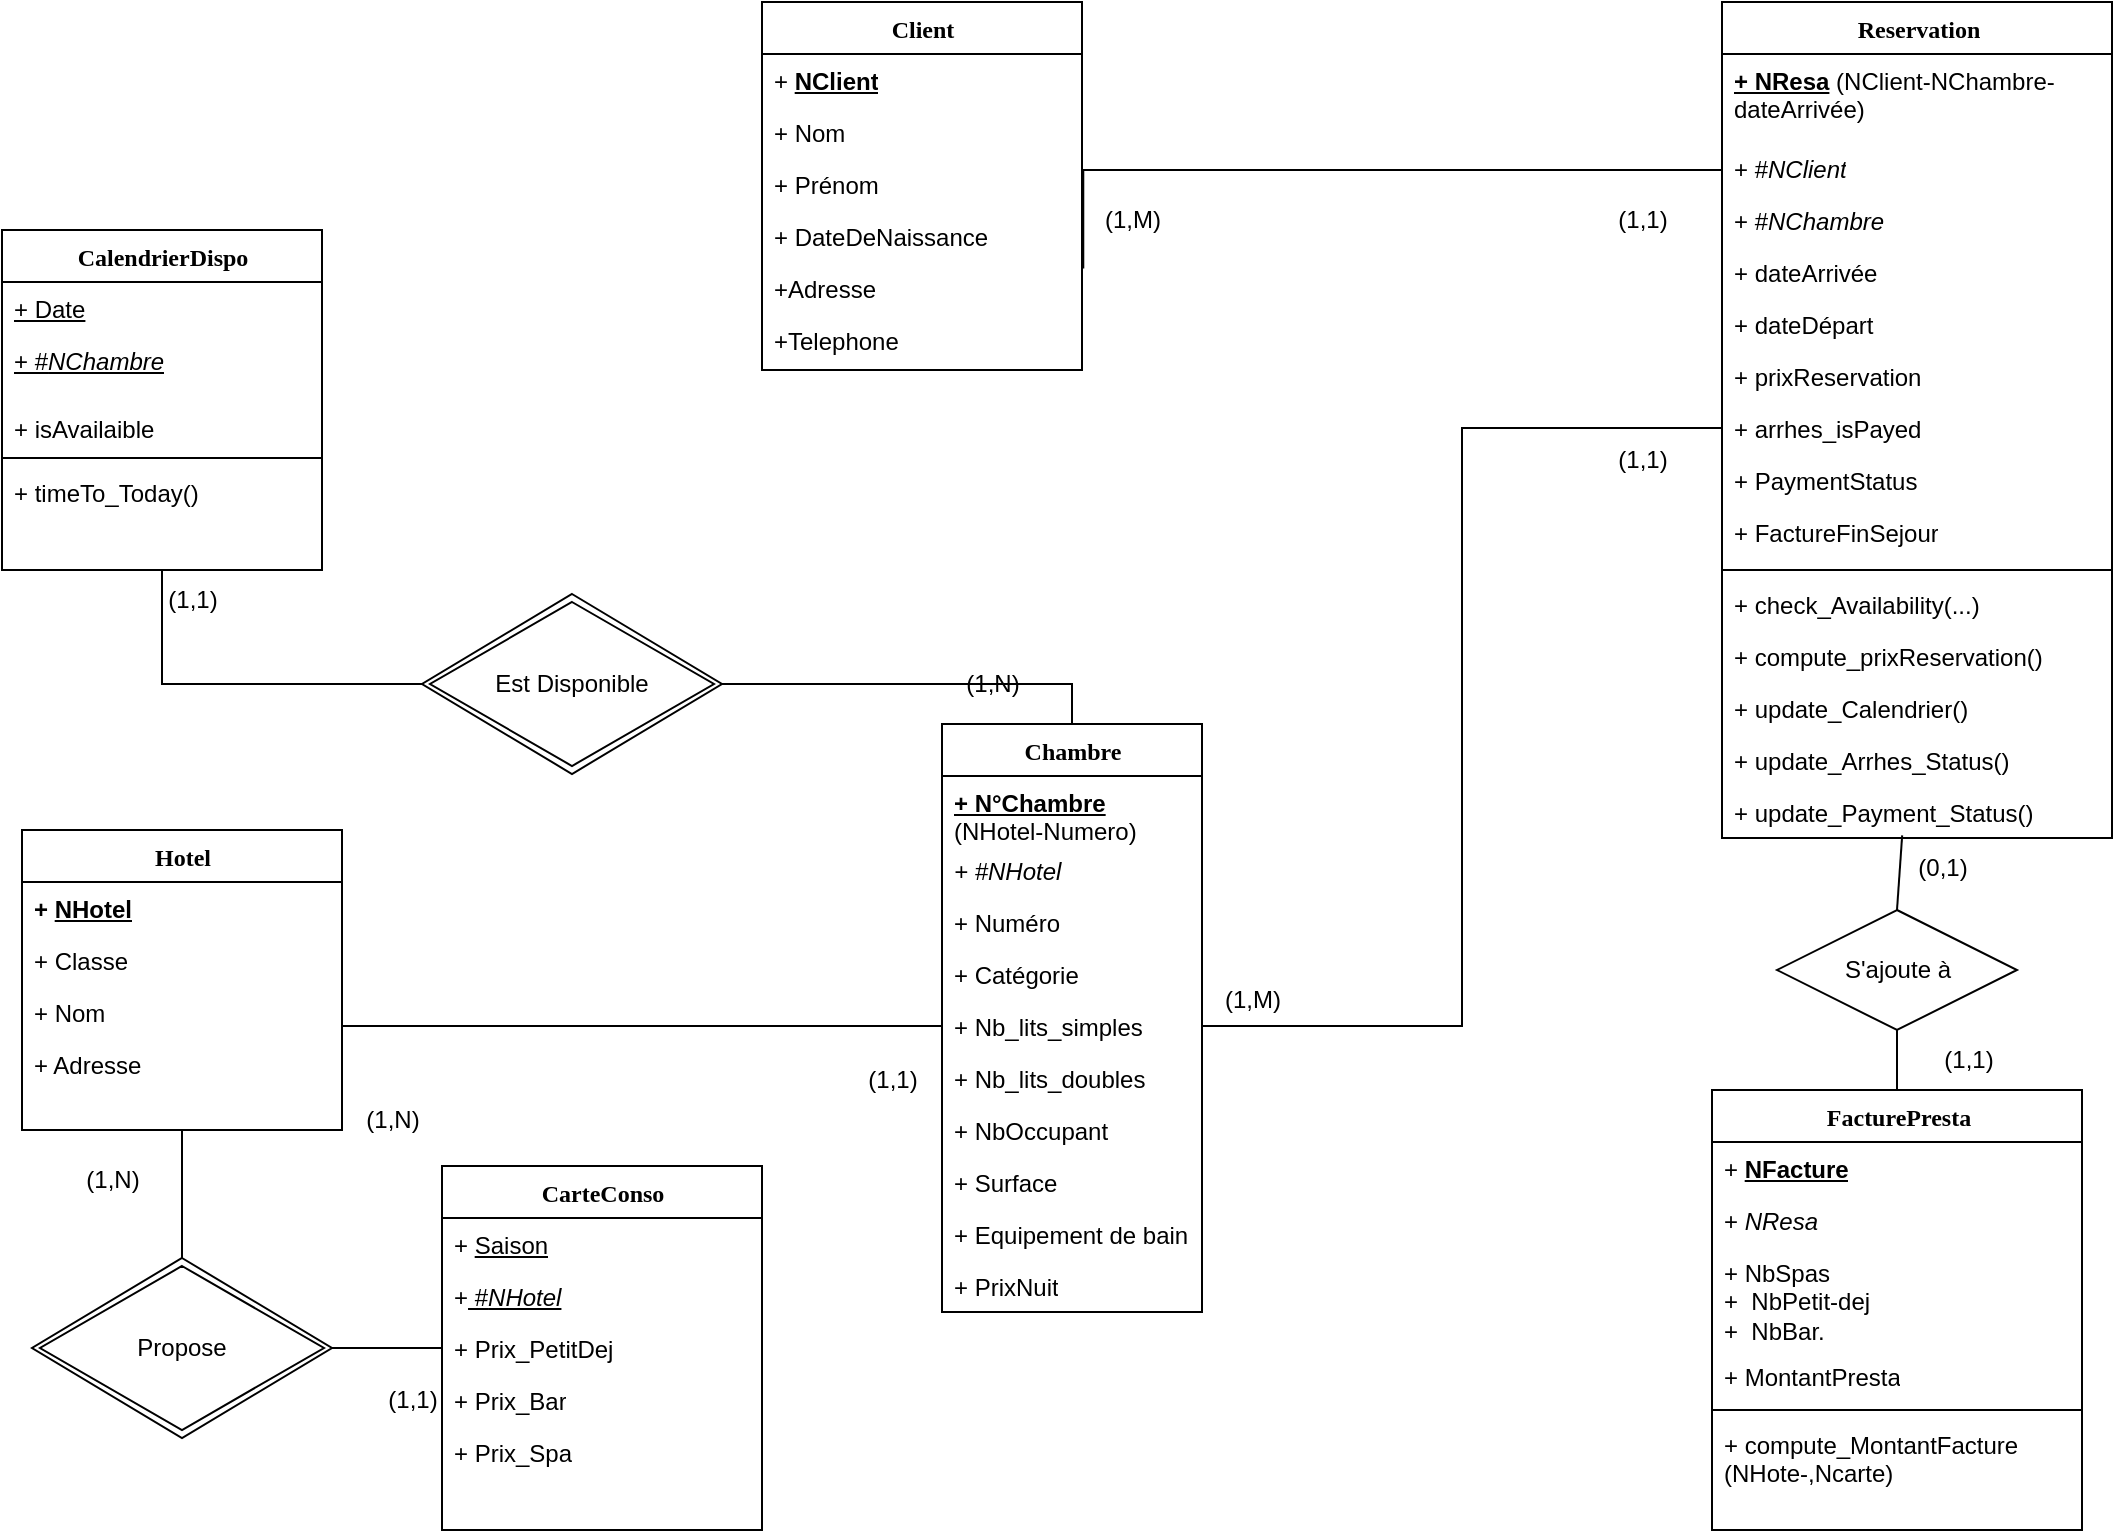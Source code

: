 <mxfile version="25.0.3">
  <diagram name="Page-1" id="9f46799a-70d6-7492-0946-bef42562c5a5">
    <mxGraphModel dx="2529" dy="1685" grid="1" gridSize="10" guides="1" tooltips="1" connect="1" arrows="1" fold="1" page="1" pageScale="1" pageWidth="1169" pageHeight="827" background="none" math="0" shadow="0">
      <root>
        <mxCell id="0" />
        <mxCell id="1" parent="0" />
        <mxCell id="CQkCgIDjcHMGLvw-nLST-4" style="edgeStyle=orthogonalEdgeStyle;rounded=0;orthogonalLoop=1;jettySize=auto;html=1;endArrow=classic;endFill=1;strokeColor=none;" parent="1" edge="1">
          <mxGeometry relative="1" as="geometry">
            <mxPoint x="-835" y="-280" as="sourcePoint" />
            <mxPoint x="-970" y="-216.889" as="targetPoint" />
          </mxGeometry>
        </mxCell>
        <mxCell id="78961159f06e98e8-17" value="Chambre" style="swimlane;html=1;fontStyle=1;align=center;verticalAlign=top;childLayout=stackLayout;horizontal=1;startSize=26;horizontalStack=0;resizeParent=1;resizeLast=0;collapsible=1;marginBottom=0;swimlaneFillColor=#ffffff;rounded=0;shadow=0;comic=0;labelBackgroundColor=none;strokeWidth=1;fillColor=none;fontFamily=Verdana;fontSize=12" parent="1" vertex="1">
          <mxGeometry x="-670" y="-413" width="130" height="294" as="geometry" />
        </mxCell>
        <mxCell id="78961159f06e98e8-21" value="&lt;b&gt;&lt;u&gt;+ N°Chambre&lt;/u&gt;&lt;/b&gt; (NHotel-Numero)" style="text;html=1;strokeColor=none;fillColor=none;align=left;verticalAlign=top;spacingLeft=4;spacingRight=4;whiteSpace=wrap;overflow=hidden;rotatable=0;points=[[0,0.5],[1,0.5]];portConstraint=eastwest;" parent="78961159f06e98e8-17" vertex="1">
          <mxGeometry y="26" width="130" height="34" as="geometry" />
        </mxCell>
        <mxCell id="78961159f06e98e8-26" value="&lt;i&gt;+ #NHotel&lt;/i&gt;" style="text;html=1;strokeColor=none;fillColor=none;align=left;verticalAlign=top;spacingLeft=4;spacingRight=4;whiteSpace=wrap;overflow=hidden;rotatable=0;points=[[0,0.5],[1,0.5]];portConstraint=eastwest;" parent="78961159f06e98e8-17" vertex="1">
          <mxGeometry y="60" width="130" height="26" as="geometry" />
        </mxCell>
        <mxCell id="_Rc-DvYfHXm7b8wF5UQT-1" value="+ Numéro" style="text;html=1;strokeColor=none;fillColor=none;align=left;verticalAlign=top;spacingLeft=4;spacingRight=4;whiteSpace=wrap;overflow=hidden;rotatable=0;points=[[0,0.5],[1,0.5]];portConstraint=eastwest;" parent="78961159f06e98e8-17" vertex="1">
          <mxGeometry y="86" width="130" height="26" as="geometry" />
        </mxCell>
        <mxCell id="yPC3rcjIszFFIL1lVHOC-40" value="+ Catégorie " style="text;html=1;strokeColor=none;fillColor=none;align=left;verticalAlign=top;spacingLeft=4;spacingRight=4;whiteSpace=wrap;overflow=hidden;rotatable=0;points=[[0,0.5],[1,0.5]];portConstraint=eastwest;" parent="78961159f06e98e8-17" vertex="1">
          <mxGeometry y="112" width="130" height="26" as="geometry" />
        </mxCell>
        <mxCell id="78961159f06e98e8-25" value="+ Nb_lits_simples" style="text;html=1;strokeColor=none;fillColor=none;align=left;verticalAlign=top;spacingLeft=4;spacingRight=4;whiteSpace=wrap;overflow=hidden;rotatable=0;points=[[0,0.5],[1,0.5]];portConstraint=eastwest;" parent="78961159f06e98e8-17" vertex="1">
          <mxGeometry y="138" width="130" height="26" as="geometry" />
        </mxCell>
        <mxCell id="yPC3rcjIszFFIL1lVHOC-30" value="+ Nb_lits_doubles" style="text;html=1;strokeColor=none;fillColor=none;align=left;verticalAlign=top;spacingLeft=4;spacingRight=4;whiteSpace=wrap;overflow=hidden;rotatable=0;points=[[0,0.5],[1,0.5]];portConstraint=eastwest;" parent="78961159f06e98e8-17" vertex="1">
          <mxGeometry y="164" width="130" height="26" as="geometry" />
        </mxCell>
        <mxCell id="78961159f06e98e8-23" value="+ NbOccupant" style="text;html=1;strokeColor=none;fillColor=none;align=left;verticalAlign=top;spacingLeft=4;spacingRight=4;whiteSpace=wrap;overflow=hidden;rotatable=0;points=[[0,0.5],[1,0.5]];portConstraint=eastwest;" parent="78961159f06e98e8-17" vertex="1">
          <mxGeometry y="190" width="130" height="26" as="geometry" />
        </mxCell>
        <mxCell id="CQkCgIDjcHMGLvw-nLST-2" value="+ Surface" style="text;html=1;strokeColor=none;fillColor=none;align=left;verticalAlign=top;spacingLeft=4;spacingRight=4;whiteSpace=wrap;overflow=hidden;rotatable=0;points=[[0,0.5],[1,0.5]];portConstraint=eastwest;" parent="78961159f06e98e8-17" vertex="1">
          <mxGeometry y="216" width="130" height="26" as="geometry" />
        </mxCell>
        <mxCell id="CQkCgIDjcHMGLvw-nLST-3" value="+ Equipement de bain" style="text;html=1;strokeColor=none;fillColor=none;align=left;verticalAlign=top;spacingLeft=4;spacingRight=4;whiteSpace=wrap;overflow=hidden;rotatable=0;points=[[0,0.5],[1,0.5]];portConstraint=eastwest;" parent="78961159f06e98e8-17" vertex="1">
          <mxGeometry y="242" width="130" height="26" as="geometry" />
        </mxCell>
        <mxCell id="yPC3rcjIszFFIL1lVHOC-29" value="+ PrixNuit" style="text;html=1;strokeColor=none;fillColor=none;align=left;verticalAlign=top;spacingLeft=4;spacingRight=4;whiteSpace=wrap;overflow=hidden;rotatable=0;points=[[0,0.5],[1,0.5]];portConstraint=eastwest;" parent="78961159f06e98e8-17" vertex="1">
          <mxGeometry y="268" width="130" height="26" as="geometry" />
        </mxCell>
        <mxCell id="_Rc-DvYfHXm7b8wF5UQT-2" style="edgeStyle=none;curved=1;rounded=0;orthogonalLoop=1;jettySize=auto;html=1;exitX=0.5;exitY=1;exitDx=0;exitDy=0;entryX=0.5;entryY=0;entryDx=0;entryDy=0;fontSize=12;startSize=8;endSize=8;endArrow=none;endFill=0;" parent="1" source="78961159f06e98e8-30" target="U_Xd018-zOxMlsM5gdnk-5" edge="1">
          <mxGeometry relative="1" as="geometry" />
        </mxCell>
        <mxCell id="78961159f06e98e8-30" value="Hotel" style="swimlane;html=1;fontStyle=1;align=center;verticalAlign=top;childLayout=stackLayout;horizontal=1;startSize=26;horizontalStack=0;resizeParent=1;resizeLast=0;collapsible=1;marginBottom=0;swimlaneFillColor=#ffffff;rounded=0;shadow=0;comic=0;labelBackgroundColor=none;strokeWidth=1;fillColor=none;fontFamily=Verdana;fontSize=12" parent="1" vertex="1">
          <mxGeometry x="-1130" y="-360" width="160" height="150" as="geometry" />
        </mxCell>
        <mxCell id="78961159f06e98e8-31" value="&lt;b&gt;+ &lt;u&gt;NHotel&lt;/u&gt;&lt;/b&gt;" style="text;html=1;strokeColor=none;fillColor=none;align=left;verticalAlign=top;spacingLeft=4;spacingRight=4;whiteSpace=wrap;overflow=hidden;rotatable=0;points=[[0,0.5],[1,0.5]];portConstraint=eastwest;" parent="78961159f06e98e8-30" vertex="1">
          <mxGeometry y="26" width="160" height="26" as="geometry" />
        </mxCell>
        <mxCell id="78961159f06e98e8-32" value="+ Classe" style="text;html=1;strokeColor=none;fillColor=none;align=left;verticalAlign=top;spacingLeft=4;spacingRight=4;whiteSpace=wrap;overflow=hidden;rotatable=0;points=[[0,0.5],[1,0.5]];portConstraint=eastwest;" parent="78961159f06e98e8-30" vertex="1">
          <mxGeometry y="52" width="160" height="26" as="geometry" />
        </mxCell>
        <mxCell id="78961159f06e98e8-34" value="+ Nom" style="text;html=1;strokeColor=none;fillColor=none;align=left;verticalAlign=top;spacingLeft=4;spacingRight=4;whiteSpace=wrap;overflow=hidden;rotatable=0;points=[[0,0.5],[1,0.5]];portConstraint=eastwest;" parent="78961159f06e98e8-30" vertex="1">
          <mxGeometry y="78" width="160" height="26" as="geometry" />
        </mxCell>
        <mxCell id="78961159f06e98e8-36" value="+ Adresse" style="text;html=1;strokeColor=none;fillColor=none;align=left;verticalAlign=top;spacingLeft=4;spacingRight=4;whiteSpace=wrap;overflow=hidden;rotatable=0;points=[[0,0.5],[1,0.5]];portConstraint=eastwest;" parent="78961159f06e98e8-30" vertex="1">
          <mxGeometry y="104" width="160" height="26" as="geometry" />
        </mxCell>
        <mxCell id="78961159f06e98e8-43" value="Client" style="swimlane;html=1;fontStyle=1;align=center;verticalAlign=top;childLayout=stackLayout;horizontal=1;startSize=26;horizontalStack=0;resizeParent=1;resizeLast=0;collapsible=1;marginBottom=0;swimlaneFillColor=#ffffff;rounded=0;shadow=0;comic=0;labelBackgroundColor=none;strokeWidth=1;fillColor=none;fontFamily=Verdana;fontSize=12" parent="1" vertex="1">
          <mxGeometry x="-760" y="-774" width="160" height="184" as="geometry" />
        </mxCell>
        <mxCell id="78961159f06e98e8-44" value="+ &lt;b&gt;&lt;u&gt;NClient&lt;/u&gt;&lt;/b&gt;" style="text;html=1;strokeColor=none;fillColor=none;align=left;verticalAlign=top;spacingLeft=4;spacingRight=4;whiteSpace=wrap;overflow=hidden;rotatable=0;points=[[0,0.5],[1,0.5]];portConstraint=eastwest;" parent="78961159f06e98e8-43" vertex="1">
          <mxGeometry y="26" width="160" height="26" as="geometry" />
        </mxCell>
        <mxCell id="78961159f06e98e8-45" value="+ Nom" style="text;html=1;strokeColor=none;fillColor=none;align=left;verticalAlign=top;spacingLeft=4;spacingRight=4;whiteSpace=wrap;overflow=hidden;rotatable=0;points=[[0,0.5],[1,0.5]];portConstraint=eastwest;" parent="78961159f06e98e8-43" vertex="1">
          <mxGeometry y="52" width="160" height="26" as="geometry" />
        </mxCell>
        <mxCell id="78961159f06e98e8-49" value="+ Prénom " style="text;html=1;strokeColor=none;fillColor=none;align=left;verticalAlign=top;spacingLeft=4;spacingRight=4;whiteSpace=wrap;overflow=hidden;rotatable=0;points=[[0,0.5],[1,0.5]];portConstraint=eastwest;" parent="78961159f06e98e8-43" vertex="1">
          <mxGeometry y="78" width="160" height="26" as="geometry" />
        </mxCell>
        <mxCell id="78961159f06e98e8-50" value="+ DateDeNaissance" style="text;html=1;strokeColor=none;fillColor=none;align=left;verticalAlign=top;spacingLeft=4;spacingRight=4;whiteSpace=wrap;overflow=hidden;rotatable=0;points=[[0,0.5],[1,0.5]];portConstraint=eastwest;" parent="78961159f06e98e8-43" vertex="1">
          <mxGeometry y="104" width="160" height="26" as="geometry" />
        </mxCell>
        <mxCell id="CQkCgIDjcHMGLvw-nLST-9" value="+Adresse" style="text;html=1;strokeColor=none;fillColor=none;align=left;verticalAlign=top;spacingLeft=4;spacingRight=4;whiteSpace=wrap;overflow=hidden;rotatable=0;points=[[0,0.5],[1,0.5]];portConstraint=eastwest;" parent="78961159f06e98e8-43" vertex="1">
          <mxGeometry y="130" width="160" height="26" as="geometry" />
        </mxCell>
        <mxCell id="CQkCgIDjcHMGLvw-nLST-10" value="+Telephone" style="text;html=1;strokeColor=none;fillColor=none;align=left;verticalAlign=top;spacingLeft=4;spacingRight=4;whiteSpace=wrap;overflow=hidden;rotatable=0;points=[[0,0.5],[1,0.5]];portConstraint=eastwest;" parent="78961159f06e98e8-43" vertex="1">
          <mxGeometry y="156" width="160" height="26" as="geometry" />
        </mxCell>
        <mxCell id="78961159f06e98e8-56" value="CalendrierDispo" style="swimlane;html=1;fontStyle=1;align=center;verticalAlign=top;childLayout=stackLayout;horizontal=1;startSize=26;horizontalStack=0;resizeParent=1;resizeLast=0;collapsible=1;marginBottom=0;swimlaneFillColor=#ffffff;rounded=0;shadow=0;comic=0;labelBackgroundColor=none;strokeWidth=1;fillColor=none;fontFamily=Verdana;fontSize=12" parent="1" vertex="1">
          <mxGeometry x="-1140" y="-660" width="160" height="170" as="geometry" />
        </mxCell>
        <mxCell id="78961159f06e98e8-59" value="&lt;u&gt;+ Date&lt;/u&gt;" style="text;html=1;strokeColor=none;fillColor=none;align=left;verticalAlign=top;spacingLeft=4;spacingRight=4;whiteSpace=wrap;overflow=hidden;rotatable=0;points=[[0,0.5],[1,0.5]];portConstraint=eastwest;" parent="78961159f06e98e8-56" vertex="1">
          <mxGeometry y="26" width="160" height="26" as="geometry" />
        </mxCell>
        <mxCell id="78961159f06e98e8-58" value="&lt;u&gt;+ #&lt;i&gt;NChambre&lt;/i&gt;&lt;/u&gt;" style="text;html=1;strokeColor=none;fillColor=none;align=left;verticalAlign=top;spacingLeft=4;spacingRight=4;whiteSpace=wrap;overflow=hidden;rotatable=0;points=[[0,0.5],[1,0.5]];portConstraint=eastwest;" parent="78961159f06e98e8-56" vertex="1">
          <mxGeometry y="52" width="160" height="34" as="geometry" />
        </mxCell>
        <mxCell id="78961159f06e98e8-60" value="+ isAvailaible" style="text;html=1;strokeColor=none;fillColor=none;align=left;verticalAlign=top;spacingLeft=4;spacingRight=4;whiteSpace=wrap;overflow=hidden;rotatable=0;points=[[0,0.5],[1,0.5]];portConstraint=eastwest;" parent="78961159f06e98e8-56" vertex="1">
          <mxGeometry y="86" width="160" height="24" as="geometry" />
        </mxCell>
        <mxCell id="yPC3rcjIszFFIL1lVHOC-14" value="" style="line;strokeWidth=1;fillColor=none;align=left;verticalAlign=middle;spacingTop=-1;spacingLeft=3;spacingRight=3;rotatable=0;labelPosition=right;points=[];portConstraint=eastwest;strokeColor=inherit;" parent="78961159f06e98e8-56" vertex="1">
          <mxGeometry y="110" width="160" height="8" as="geometry" />
        </mxCell>
        <mxCell id="yPC3rcjIszFFIL1lVHOC-16" value="+ timeTo_Today()" style="text;strokeColor=none;fillColor=none;align=left;verticalAlign=top;spacingLeft=4;spacingRight=4;overflow=hidden;rotatable=0;points=[[0,0.5],[1,0.5]];portConstraint=eastwest;whiteSpace=wrap;html=1;" parent="78961159f06e98e8-56" vertex="1">
          <mxGeometry y="118" width="160" height="26" as="geometry" />
        </mxCell>
        <mxCell id="78961159f06e98e8-82" value="Reservation" style="swimlane;html=1;fontStyle=1;align=center;verticalAlign=top;childLayout=stackLayout;horizontal=1;startSize=26;horizontalStack=0;resizeParent=1;resizeLast=0;collapsible=1;marginBottom=0;swimlaneFillColor=#ffffff;rounded=0;shadow=0;comic=0;labelBackgroundColor=none;strokeWidth=1;fillColor=none;fontFamily=Verdana;fontSize=12" parent="1" vertex="1">
          <mxGeometry x="-280" y="-774" width="195" height="418" as="geometry" />
        </mxCell>
        <mxCell id="78961159f06e98e8-83" value="&lt;b&gt;&lt;u&gt;+ NResa&lt;/u&gt;&lt;/b&gt; (NClient-NChambre-dateArrivée)" style="text;html=1;strokeColor=none;fillColor=none;align=left;verticalAlign=top;spacingLeft=4;spacingRight=4;whiteSpace=wrap;overflow=hidden;rotatable=0;points=[[0,0.5],[1,0.5]];portConstraint=eastwest;" parent="78961159f06e98e8-82" vertex="1">
          <mxGeometry y="26" width="195" height="44" as="geometry" />
        </mxCell>
        <mxCell id="78961159f06e98e8-84" value="+ #&lt;i&gt;NClient&lt;/i&gt;" style="text;html=1;strokeColor=none;fillColor=none;align=left;verticalAlign=top;spacingLeft=4;spacingRight=4;whiteSpace=wrap;overflow=hidden;rotatable=0;points=[[0,0.5],[1,0.5]];portConstraint=eastwest;" parent="78961159f06e98e8-82" vertex="1">
          <mxGeometry y="70" width="195" height="26" as="geometry" />
        </mxCell>
        <mxCell id="78961159f06e98e8-85" value="+ #&lt;i&gt;NChambre&lt;/i&gt;" style="text;html=1;strokeColor=none;fillColor=none;align=left;verticalAlign=top;spacingLeft=4;spacingRight=4;whiteSpace=wrap;overflow=hidden;rotatable=0;points=[[0,0.5],[1,0.5]];portConstraint=eastwest;" parent="78961159f06e98e8-82" vertex="1">
          <mxGeometry y="96" width="195" height="26" as="geometry" />
        </mxCell>
        <mxCell id="78961159f06e98e8-86" value="+ dateArrivée" style="text;html=1;strokeColor=none;fillColor=none;align=left;verticalAlign=top;spacingLeft=4;spacingRight=4;whiteSpace=wrap;overflow=hidden;rotatable=0;points=[[0,0.5],[1,0.5]];portConstraint=eastwest;" parent="78961159f06e98e8-82" vertex="1">
          <mxGeometry y="122" width="195" height="26" as="geometry" />
        </mxCell>
        <mxCell id="78961159f06e98e8-87" value="+ dateDépart" style="text;html=1;strokeColor=none;fillColor=none;align=left;verticalAlign=top;spacingLeft=4;spacingRight=4;whiteSpace=wrap;overflow=hidden;rotatable=0;points=[[0,0.5],[1,0.5]];portConstraint=eastwest;" parent="78961159f06e98e8-82" vertex="1">
          <mxGeometry y="148" width="195" height="26" as="geometry" />
        </mxCell>
        <mxCell id="yPC3rcjIszFFIL1lVHOC-25" value="+ prixReservation" style="text;html=1;strokeColor=none;fillColor=none;align=left;verticalAlign=top;spacingLeft=4;spacingRight=4;whiteSpace=wrap;overflow=hidden;rotatable=0;points=[[0,0.5],[1,0.5]];portConstraint=eastwest;" parent="78961159f06e98e8-82" vertex="1">
          <mxGeometry y="174" width="195" height="26" as="geometry" />
        </mxCell>
        <mxCell id="78961159f06e98e8-88" value="+ arrhes_isPayed" style="text;html=1;strokeColor=none;fillColor=none;align=left;verticalAlign=top;spacingLeft=4;spacingRight=4;whiteSpace=wrap;overflow=hidden;rotatable=0;points=[[0,0.5],[1,0.5]];portConstraint=eastwest;" parent="78961159f06e98e8-82" vertex="1">
          <mxGeometry y="200" width="195" height="26" as="geometry" />
        </mxCell>
        <mxCell id="yPC3rcjIszFFIL1lVHOC-31" value="+ PaymentStatus" style="text;html=1;strokeColor=none;fillColor=none;align=left;verticalAlign=top;spacingLeft=4;spacingRight=4;whiteSpace=wrap;overflow=hidden;rotatable=0;points=[[0,0.5],[1,0.5]];portConstraint=eastwest;" parent="78961159f06e98e8-82" vertex="1">
          <mxGeometry y="226" width="195" height="26" as="geometry" />
        </mxCell>
        <mxCell id="yPC3rcjIszFFIL1lVHOC-5" value="+ FactureFinSejour" style="text;html=1;strokeColor=none;fillColor=none;align=left;verticalAlign=top;spacingLeft=4;spacingRight=4;whiteSpace=wrap;overflow=hidden;rotatable=0;points=[[0,0.5],[1,0.5]];portConstraint=eastwest;" parent="78961159f06e98e8-82" vertex="1">
          <mxGeometry y="252" width="195" height="28" as="geometry" />
        </mxCell>
        <mxCell id="yPC3rcjIszFFIL1lVHOC-17" value="" style="line;strokeWidth=1;fillColor=none;align=left;verticalAlign=middle;spacingTop=-1;spacingLeft=3;spacingRight=3;rotatable=0;labelPosition=right;points=[];portConstraint=eastwest;strokeColor=inherit;" parent="78961159f06e98e8-82" vertex="1">
          <mxGeometry y="280" width="195" height="8" as="geometry" />
        </mxCell>
        <mxCell id="yPC3rcjIszFFIL1lVHOC-33" value="+ check_Availability(...)" style="text;strokeColor=none;fillColor=none;align=left;verticalAlign=top;spacingLeft=4;spacingRight=4;overflow=hidden;rotatable=0;points=[[0,0.5],[1,0.5]];portConstraint=eastwest;whiteSpace=wrap;html=1;" parent="78961159f06e98e8-82" vertex="1">
          <mxGeometry y="288" width="195" height="26" as="geometry" />
        </mxCell>
        <mxCell id="yPC3rcjIszFFIL1lVHOC-26" value="+ compute_prixReservation()" style="text;strokeColor=none;fillColor=none;align=left;verticalAlign=top;spacingLeft=4;spacingRight=4;overflow=hidden;rotatable=0;points=[[0,0.5],[1,0.5]];portConstraint=eastwest;whiteSpace=wrap;html=1;" parent="78961159f06e98e8-82" vertex="1">
          <mxGeometry y="314" width="195" height="26" as="geometry" />
        </mxCell>
        <mxCell id="yPC3rcjIszFFIL1lVHOC-22" value="+ update_Calendrier()" style="text;strokeColor=none;fillColor=none;align=left;verticalAlign=top;spacingLeft=4;spacingRight=4;overflow=hidden;rotatable=0;points=[[0,0.5],[1,0.5]];portConstraint=eastwest;whiteSpace=wrap;html=1;" parent="78961159f06e98e8-82" vertex="1">
          <mxGeometry y="340" width="195" height="26" as="geometry" />
        </mxCell>
        <mxCell id="yPC3rcjIszFFIL1lVHOC-18" value="+ update_Arrhes_Status()" style="text;strokeColor=none;fillColor=none;align=left;verticalAlign=top;spacingLeft=4;spacingRight=4;overflow=hidden;rotatable=0;points=[[0,0.5],[1,0.5]];portConstraint=eastwest;whiteSpace=wrap;html=1;" parent="78961159f06e98e8-82" vertex="1">
          <mxGeometry y="366" width="195" height="26" as="geometry" />
        </mxCell>
        <mxCell id="yPC3rcjIszFFIL1lVHOC-19" value="+ update_Payment_Status()" style="text;strokeColor=none;fillColor=none;align=left;verticalAlign=top;spacingLeft=4;spacingRight=4;overflow=hidden;rotatable=0;points=[[0,0.5],[1,0.5]];portConstraint=eastwest;whiteSpace=wrap;html=1;" parent="78961159f06e98e8-82" vertex="1">
          <mxGeometry y="392" width="195" height="26" as="geometry" />
        </mxCell>
        <mxCell id="78961159f06e98e8-95" value="FacturePresta" style="swimlane;html=1;fontStyle=1;align=center;verticalAlign=top;childLayout=stackLayout;horizontal=1;startSize=26;horizontalStack=0;resizeParent=1;resizeLast=0;collapsible=1;marginBottom=0;swimlaneFillColor=#ffffff;rounded=0;shadow=0;comic=0;labelBackgroundColor=none;strokeWidth=1;fillColor=none;fontFamily=Verdana;fontSize=12" parent="1" vertex="1">
          <mxGeometry x="-285" y="-230" width="185" height="220" as="geometry" />
        </mxCell>
        <mxCell id="78961159f06e98e8-96" value="+ &lt;b&gt;&lt;u&gt;NFacture&lt;/u&gt;&lt;/b&gt;" style="text;html=1;strokeColor=none;fillColor=none;align=left;verticalAlign=top;spacingLeft=4;spacingRight=4;whiteSpace=wrap;overflow=hidden;rotatable=0;points=[[0,0.5],[1,0.5]];portConstraint=eastwest;" parent="78961159f06e98e8-95" vertex="1">
          <mxGeometry y="26" width="185" height="26" as="geometry" />
        </mxCell>
        <mxCell id="78961159f06e98e8-97" value="+ &lt;i&gt;NResa&lt;/i&gt;" style="text;html=1;strokeColor=none;fillColor=none;align=left;verticalAlign=top;spacingLeft=4;spacingRight=4;whiteSpace=wrap;overflow=hidden;rotatable=0;points=[[0,0.5],[1,0.5]];portConstraint=eastwest;" parent="78961159f06e98e8-95" vertex="1">
          <mxGeometry y="52" width="185" height="26" as="geometry" />
        </mxCell>
        <mxCell id="78961159f06e98e8-98" value="&lt;div&gt;+ NbSpas&lt;/div&gt;&lt;div&gt;+&amp;nbsp; NbPetit-dej&lt;/div&gt;&lt;div&gt;+&amp;nbsp; NbBar.&lt;/div&gt;" style="text;html=1;strokeColor=none;fillColor=none;align=left;verticalAlign=top;spacingLeft=4;spacingRight=4;whiteSpace=wrap;overflow=hidden;rotatable=0;points=[[0,0.5],[1,0.5]];portConstraint=eastwest;" parent="78961159f06e98e8-95" vertex="1">
          <mxGeometry y="78" width="185" height="52" as="geometry" />
        </mxCell>
        <mxCell id="78961159f06e98e8-102" value="+ MontantPresta" style="text;html=1;strokeColor=none;fillColor=none;align=left;verticalAlign=top;spacingLeft=4;spacingRight=4;whiteSpace=wrap;overflow=hidden;rotatable=0;points=[[0,0.5],[1,0.5]];portConstraint=eastwest;" parent="78961159f06e98e8-95" vertex="1">
          <mxGeometry y="130" width="185" height="26" as="geometry" />
        </mxCell>
        <mxCell id="yPC3rcjIszFFIL1lVHOC-20" value="" style="line;strokeWidth=1;fillColor=none;align=left;verticalAlign=middle;spacingTop=-1;spacingLeft=3;spacingRight=3;rotatable=0;labelPosition=right;points=[];portConstraint=eastwest;strokeColor=inherit;" parent="78961159f06e98e8-95" vertex="1">
          <mxGeometry y="156" width="185" height="8" as="geometry" />
        </mxCell>
        <mxCell id="yPC3rcjIszFFIL1lVHOC-21" value="+ compute_MontantFacture (NHote-,Ncarte)" style="text;strokeColor=none;fillColor=none;align=left;verticalAlign=top;spacingLeft=4;spacingRight=4;overflow=hidden;rotatable=0;points=[[0,0.5],[1,0.5]];portConstraint=eastwest;whiteSpace=wrap;html=1;" parent="78961159f06e98e8-95" vertex="1">
          <mxGeometry y="164" width="185" height="56" as="geometry" />
        </mxCell>
        <mxCell id="78961159f06e98e8-108" value="CarteConso" style="swimlane;html=1;fontStyle=1;align=center;verticalAlign=top;childLayout=stackLayout;horizontal=1;startSize=26;horizontalStack=0;resizeParent=1;resizeLast=0;collapsible=1;marginBottom=0;swimlaneFillColor=#ffffff;rounded=0;shadow=0;comic=0;labelBackgroundColor=none;strokeWidth=1;fillColor=none;fontFamily=Verdana;fontSize=12" parent="1" vertex="1">
          <mxGeometry x="-920" y="-192" width="160" height="182" as="geometry" />
        </mxCell>
        <mxCell id="78961159f06e98e8-109" value="+ &lt;u&gt;Saison&lt;/u&gt;" style="text;html=1;strokeColor=none;fillColor=none;align=left;verticalAlign=top;spacingLeft=4;spacingRight=4;whiteSpace=wrap;overflow=hidden;rotatable=0;points=[[0,0.5],[1,0.5]];portConstraint=eastwest;" parent="78961159f06e98e8-108" vertex="1">
          <mxGeometry y="26" width="160" height="26" as="geometry" />
        </mxCell>
        <mxCell id="CQkCgIDjcHMGLvw-nLST-13" value="+&lt;u&gt; #&lt;i&gt;NHotel&lt;/i&gt;&lt;/u&gt;" style="text;html=1;strokeColor=none;fillColor=none;align=left;verticalAlign=top;spacingLeft=4;spacingRight=4;whiteSpace=wrap;overflow=hidden;rotatable=0;points=[[0,0.5],[1,0.5]];portConstraint=eastwest;" parent="78961159f06e98e8-108" vertex="1">
          <mxGeometry y="52" width="160" height="26" as="geometry" />
        </mxCell>
        <mxCell id="78961159f06e98e8-110" value="+ Prix_PetitDej" style="text;html=1;strokeColor=none;fillColor=none;align=left;verticalAlign=top;spacingLeft=4;spacingRight=4;whiteSpace=wrap;overflow=hidden;rotatable=0;points=[[0,0.5],[1,0.5]];portConstraint=eastwest;" parent="78961159f06e98e8-108" vertex="1">
          <mxGeometry y="78" width="160" height="26" as="geometry" />
        </mxCell>
        <mxCell id="CQkCgIDjcHMGLvw-nLST-14" value="+ Prix_Bar" style="text;html=1;strokeColor=none;fillColor=none;align=left;verticalAlign=top;spacingLeft=4;spacingRight=4;whiteSpace=wrap;overflow=hidden;rotatable=0;points=[[0,0.5],[1,0.5]];portConstraint=eastwest;" parent="78961159f06e98e8-108" vertex="1">
          <mxGeometry y="104" width="160" height="26" as="geometry" />
        </mxCell>
        <mxCell id="CQkCgIDjcHMGLvw-nLST-12" value="+ Prix_Spa" style="text;html=1;strokeColor=none;fillColor=none;align=left;verticalAlign=top;spacingLeft=4;spacingRight=4;whiteSpace=wrap;overflow=hidden;rotatable=0;points=[[0,0.5],[1,0.5]];portConstraint=eastwest;" parent="78961159f06e98e8-108" vertex="1">
          <mxGeometry y="130" width="160" height="26" as="geometry" />
        </mxCell>
        <mxCell id="CQkCgIDjcHMGLvw-nLST-22" value="" style="edgeStyle=orthogonalEdgeStyle;rounded=0;orthogonalLoop=1;jettySize=auto;html=1;endArrow=classic;endFill=1;strokeColor=none;" parent="1" edge="1">
          <mxGeometry relative="1" as="geometry">
            <mxPoint x="-745" y="-323" as="sourcePoint" />
            <mxPoint x="-835" y="-360" as="targetPoint" />
          </mxGeometry>
        </mxCell>
        <mxCell id="CQkCgIDjcHMGLvw-nLST-24" value="(1,1)" style="text;html=1;align=center;verticalAlign=middle;resizable=0;points=[];autosize=1;strokeColor=none;fillColor=none;" parent="1" vertex="1">
          <mxGeometry x="-720" y="-250" width="50" height="30" as="geometry" />
        </mxCell>
        <mxCell id="CQkCgIDjcHMGLvw-nLST-25" value="(1,N)" style="text;html=1;align=center;verticalAlign=middle;resizable=1;points=[];autosize=1;strokeColor=none;fillColor=none;movable=1;rotatable=1;deletable=1;editable=1;locked=0;connectable=1;" parent="1" vertex="1">
          <mxGeometry x="-970" y="-230" width="50" height="30" as="geometry" />
        </mxCell>
        <mxCell id="CQkCgIDjcHMGLvw-nLST-28" value="(1,1)" style="text;html=1;align=center;verticalAlign=middle;resizable=0;points=[];autosize=1;strokeColor=none;fillColor=none;" parent="1" vertex="1">
          <mxGeometry x="-1070" y="-490" width="50" height="30" as="geometry" />
        </mxCell>
        <mxCell id="CQkCgIDjcHMGLvw-nLST-29" value="(1,N)" style="text;html=1;align=center;verticalAlign=middle;resizable=0;points=[];autosize=1;strokeColor=none;fillColor=none;" parent="1" vertex="1">
          <mxGeometry x="-670" y="-448" width="50" height="30" as="geometry" />
        </mxCell>
        <mxCell id="CQkCgIDjcHMGLvw-nLST-30" value="" style="endArrow=none;html=1;rounded=0;entryX=0;entryY=0.5;entryDx=0;entryDy=0;exitX=1.004;exitY=0.123;exitDx=0;exitDy=0;exitPerimeter=0;edgeStyle=elbowEdgeStyle;elbow=vertical;" parent="1" source="CQkCgIDjcHMGLvw-nLST-9" target="78961159f06e98e8-85" edge="1">
          <mxGeometry width="50" height="50" relative="1" as="geometry">
            <mxPoint x="-595" y="-634" as="sourcePoint" />
            <mxPoint x="-215" y="-330" as="targetPoint" />
            <Array as="points">
              <mxPoint x="-440" y="-690" />
            </Array>
          </mxGeometry>
        </mxCell>
        <mxCell id="CQkCgIDjcHMGLvw-nLST-32" value="(1,M)" style="text;html=1;align=center;verticalAlign=middle;resizable=0;points=[];autosize=1;strokeColor=none;fillColor=none;" parent="1" vertex="1">
          <mxGeometry x="-540" y="-290" width="50" height="30" as="geometry" />
        </mxCell>
        <mxCell id="CQkCgIDjcHMGLvw-nLST-33" value="(1,1)" style="text;html=1;align=center;verticalAlign=middle;resizable=0;points=[];autosize=1;strokeColor=none;fillColor=none;" parent="1" vertex="1">
          <mxGeometry x="-345" y="-560" width="50" height="30" as="geometry" />
        </mxCell>
        <mxCell id="CQkCgIDjcHMGLvw-nLST-34" value="(1,1)" style="text;html=1;align=center;verticalAlign=middle;resizable=0;points=[];autosize=1;strokeColor=none;fillColor=none;" parent="1" vertex="1">
          <mxGeometry x="-345" y="-680" width="50" height="30" as="geometry" />
        </mxCell>
        <mxCell id="CQkCgIDjcHMGLvw-nLST-35" value="(1,M)" style="text;html=1;align=center;verticalAlign=middle;resizable=0;points=[];autosize=1;strokeColor=none;fillColor=none;" parent="1" vertex="1">
          <mxGeometry x="-600" y="-680" width="50" height="30" as="geometry" />
        </mxCell>
        <mxCell id="CQkCgIDjcHMGLvw-nLST-46" value="(1,1)" style="text;html=1;align=center;verticalAlign=middle;resizable=0;points=[];autosize=1;strokeColor=none;fillColor=none;" parent="1" vertex="1">
          <mxGeometry x="-182.5" y="-260" width="50" height="30" as="geometry" />
        </mxCell>
        <mxCell id="CQkCgIDjcHMGLvw-nLST-47" value="(0,1)" style="text;html=1;align=center;verticalAlign=middle;resizable=0;points=[];autosize=1;strokeColor=none;fillColor=none;" parent="1" vertex="1">
          <mxGeometry x="-195" y="-356" width="50" height="30" as="geometry" />
        </mxCell>
        <mxCell id="CQkCgIDjcHMGLvw-nLST-49" value="(1,N)" style="text;html=1;align=center;verticalAlign=middle;resizable=0;points=[];autosize=1;strokeColor=none;fillColor=none;" parent="1" vertex="1">
          <mxGeometry x="-1110" y="-200" width="50" height="30" as="geometry" />
        </mxCell>
        <mxCell id="U_Xd018-zOxMlsM5gdnk-1" value="" style="endArrow=none;html=1;rounded=0;exitX=0;exitY=0.5;exitDx=0;exitDy=0;entryX=0.5;entryY=1;entryDx=0;entryDy=0;edgeStyle=elbowEdgeStyle;elbow=vertical;" parent="1" source="yPC3rcjIszFFIL1lVHOC-38" target="78961159f06e98e8-56" edge="1">
          <mxGeometry width="50" height="50" relative="1" as="geometry">
            <mxPoint x="-715" y="-410" as="sourcePoint" />
            <mxPoint x="-665" y="-460" as="targetPoint" />
            <Array as="points">
              <mxPoint x="-1010" y="-433" />
            </Array>
          </mxGeometry>
        </mxCell>
        <mxCell id="U_Xd018-zOxMlsM5gdnk-2" value="" style="endArrow=none;html=1;rounded=0;entryX=0;entryY=0.5;entryDx=0;entryDy=0;exitX=1;exitY=0.5;exitDx=0;exitDy=0;edgeStyle=elbowEdgeStyle;" parent="1" source="78961159f06e98e8-25" target="78961159f06e98e8-88" edge="1">
          <mxGeometry width="50" height="50" relative="1" as="geometry">
            <mxPoint x="-615" y="-323" as="sourcePoint" />
            <mxPoint x="-665" y="-460" as="targetPoint" />
          </mxGeometry>
        </mxCell>
        <mxCell id="yPC3rcjIszFFIL1lVHOC-28" style="edgeStyle=orthogonalEdgeStyle;rounded=0;orthogonalLoop=1;jettySize=auto;html=1;exitX=0.5;exitY=1;exitDx=0;exitDy=0;entryX=0.5;entryY=0;entryDx=0;entryDy=0;endArrow=none;endFill=0;" parent="1" source="yPC3rcjIszFFIL1lVHOC-34" target="78961159f06e98e8-95" edge="1">
          <mxGeometry relative="1" as="geometry" />
        </mxCell>
        <mxCell id="_Rc-DvYfHXm7b8wF5UQT-4" style="edgeStyle=none;curved=1;rounded=0;orthogonalLoop=1;jettySize=auto;html=1;exitX=1;exitY=0.5;exitDx=0;exitDy=0;entryX=0;entryY=0.5;entryDx=0;entryDy=0;fontSize=12;startSize=8;endSize=8;endArrow=none;endFill=0;" parent="1" source="U_Xd018-zOxMlsM5gdnk-5" target="78961159f06e98e8-110" edge="1">
          <mxGeometry relative="1" as="geometry" />
        </mxCell>
        <mxCell id="U_Xd018-zOxMlsM5gdnk-5" value="Propose" style="shape=rhombus;double=1;perimeter=rhombusPerimeter;whiteSpace=wrap;html=1;align=center;" parent="1" vertex="1">
          <mxGeometry x="-1125" y="-146" width="150" height="90" as="geometry" />
        </mxCell>
        <mxCell id="CQkCgIDjcHMGLvw-nLST-50" value="(1,1)" style="text;html=1;align=center;verticalAlign=middle;resizable=0;points=[];autosize=1;strokeColor=none;fillColor=none;" parent="1" vertex="1">
          <mxGeometry x="-960" y="-90" width="50" height="30" as="geometry" />
        </mxCell>
        <mxCell id="yPC3rcjIszFFIL1lVHOC-32" value="" style="edgeStyle=none;orthogonalLoop=1;jettySize=auto;html=1;rounded=0;exitX=0.462;exitY=0.95;exitDx=0;exitDy=0;exitPerimeter=0;entryX=0.5;entryY=0;entryDx=0;entryDy=0;startArrow=none;startFill=0;endArrow=none;endFill=0;" parent="1" source="yPC3rcjIszFFIL1lVHOC-19" target="yPC3rcjIszFFIL1lVHOC-34" edge="1">
          <mxGeometry width="100" relative="1" as="geometry">
            <mxPoint x="-240" y="-310" as="sourcePoint" />
            <mxPoint x="-140" y="-310" as="targetPoint" />
            <Array as="points" />
          </mxGeometry>
        </mxCell>
        <mxCell id="yPC3rcjIszFFIL1lVHOC-34" value="S&#39;ajoute à" style="shape=rhombus;perimeter=rhombusPerimeter;whiteSpace=wrap;html=1;align=center;" parent="1" vertex="1">
          <mxGeometry x="-252.5" y="-320" width="120" height="60" as="geometry" />
        </mxCell>
        <mxCell id="yPC3rcjIszFFIL1lVHOC-39" value="" style="endArrow=none;html=1;rounded=0;exitX=0.5;exitY=0;exitDx=0;exitDy=0;entryX=1;entryY=0.5;entryDx=0;entryDy=0;edgeStyle=elbowEdgeStyle;elbow=vertical;" parent="1" source="78961159f06e98e8-17" target="yPC3rcjIszFFIL1lVHOC-38" edge="1">
          <mxGeometry width="50" height="50" relative="1" as="geometry">
            <mxPoint x="-680" y="-400" as="sourcePoint" />
            <mxPoint x="-1060" y="-490" as="targetPoint" />
            <Array as="points">
              <mxPoint x="-740" y="-433" />
            </Array>
          </mxGeometry>
        </mxCell>
        <mxCell id="yPC3rcjIszFFIL1lVHOC-38" value="Est Disponible" style="shape=rhombus;double=1;perimeter=rhombusPerimeter;whiteSpace=wrap;html=1;align=center;" parent="1" vertex="1">
          <mxGeometry x="-930" y="-478" width="150" height="90" as="geometry" />
        </mxCell>
        <mxCell id="_Rc-DvYfHXm7b8wF5UQT-5" style="edgeStyle=orthogonalEdgeStyle;rounded=0;orthogonalLoop=1;jettySize=auto;html=1;exitX=1;exitY=0.5;exitDx=0;exitDy=0;entryX=0;entryY=0.5;entryDx=0;entryDy=0;fontSize=12;startSize=8;endSize=8;endArrow=none;endFill=0;" parent="1" source="78961159f06e98e8-34" target="78961159f06e98e8-25" edge="1">
          <mxGeometry relative="1" as="geometry">
            <Array as="points">
              <mxPoint x="-970" y="-262" />
            </Array>
          </mxGeometry>
        </mxCell>
      </root>
    </mxGraphModel>
  </diagram>
</mxfile>
